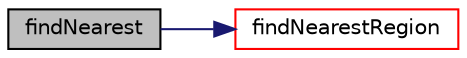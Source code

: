 digraph "findNearest"
{
  bgcolor="transparent";
  edge [fontname="Helvetica",fontsize="10",labelfontname="Helvetica",labelfontsize="10"];
  node [fontname="Helvetica",fontsize="10",shape=record];
  rankdir="LR";
  Node709 [label="findNearest",height=0.2,width=0.4,color="black", fillcolor="grey75", style="filled", fontcolor="black"];
  Node709 -> Node710 [color="midnightblue",fontsize="10",style="solid",fontname="Helvetica"];
  Node710 [label="findNearestRegion",height=0.2,width=0.4,color="red",URL="$a25881.html#a80e23a2f389ab4ce2d741d30fa067985",tooltip="Find nearest point on surfaces. Return surface and region on. "];
}
